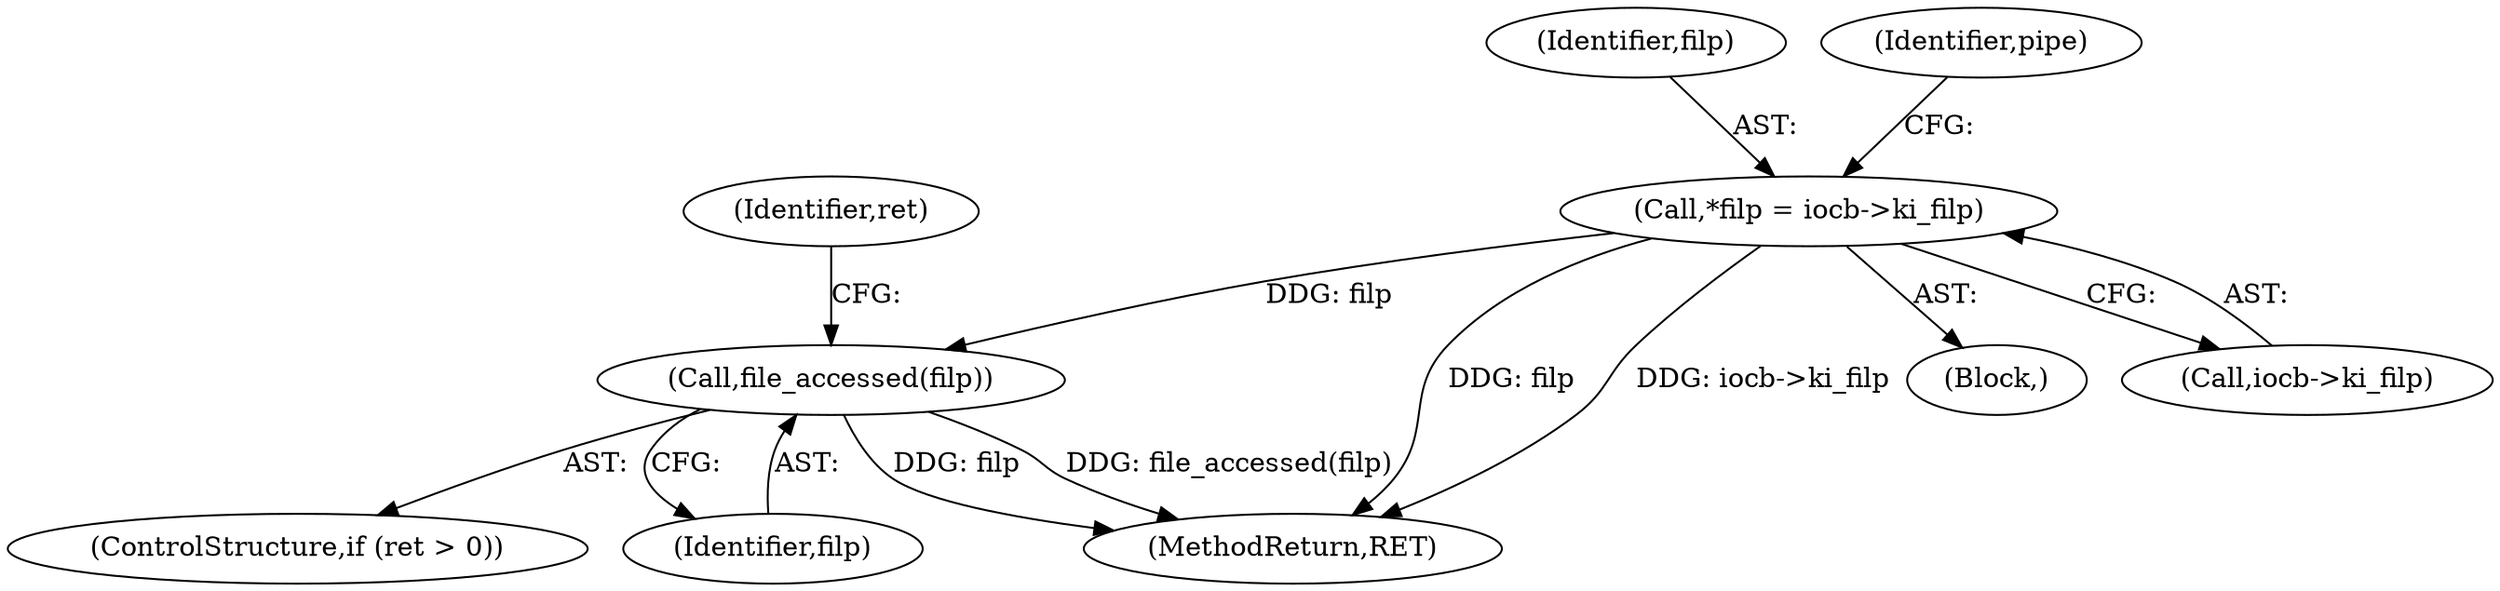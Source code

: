 digraph "0_linux_637b58c2887e5e57850865839cc75f59184b23d1_1@pointer" {
"1000113" [label="(Call,*filp = iocb->ki_filp)"];
"1000408" [label="(Call,file_accessed(filp))"];
"1000404" [label="(ControlStructure,if (ret > 0))"];
"1000114" [label="(Identifier,filp)"];
"1000409" [label="(Identifier,filp)"];
"1000113" [label="(Call,*filp = iocb->ki_filp)"];
"1000120" [label="(Identifier,pipe)"];
"1000411" [label="(Identifier,ret)"];
"1000412" [label="(MethodReturn,RET)"];
"1000111" [label="(Block,)"];
"1000408" [label="(Call,file_accessed(filp))"];
"1000115" [label="(Call,iocb->ki_filp)"];
"1000113" -> "1000111"  [label="AST: "];
"1000113" -> "1000115"  [label="CFG: "];
"1000114" -> "1000113"  [label="AST: "];
"1000115" -> "1000113"  [label="AST: "];
"1000120" -> "1000113"  [label="CFG: "];
"1000113" -> "1000412"  [label="DDG: filp"];
"1000113" -> "1000412"  [label="DDG: iocb->ki_filp"];
"1000113" -> "1000408"  [label="DDG: filp"];
"1000408" -> "1000404"  [label="AST: "];
"1000408" -> "1000409"  [label="CFG: "];
"1000409" -> "1000408"  [label="AST: "];
"1000411" -> "1000408"  [label="CFG: "];
"1000408" -> "1000412"  [label="DDG: filp"];
"1000408" -> "1000412"  [label="DDG: file_accessed(filp)"];
}
